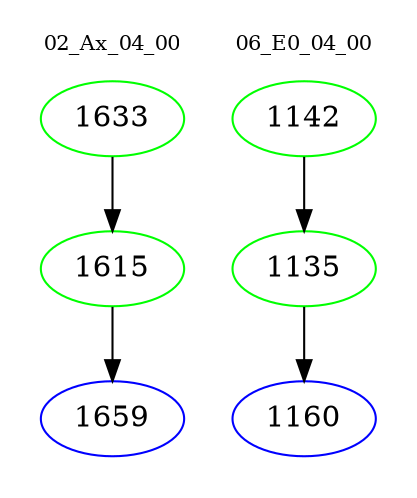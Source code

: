 digraph{
subgraph cluster_0 {
color = white
label = "02_Ax_04_00";
fontsize=10;
T0_1633 [label="1633", color="green"]
T0_1633 -> T0_1615 [color="black"]
T0_1615 [label="1615", color="green"]
T0_1615 -> T0_1659 [color="black"]
T0_1659 [label="1659", color="blue"]
}
subgraph cluster_1 {
color = white
label = "06_E0_04_00";
fontsize=10;
T1_1142 [label="1142", color="green"]
T1_1142 -> T1_1135 [color="black"]
T1_1135 [label="1135", color="green"]
T1_1135 -> T1_1160 [color="black"]
T1_1160 [label="1160", color="blue"]
}
}
